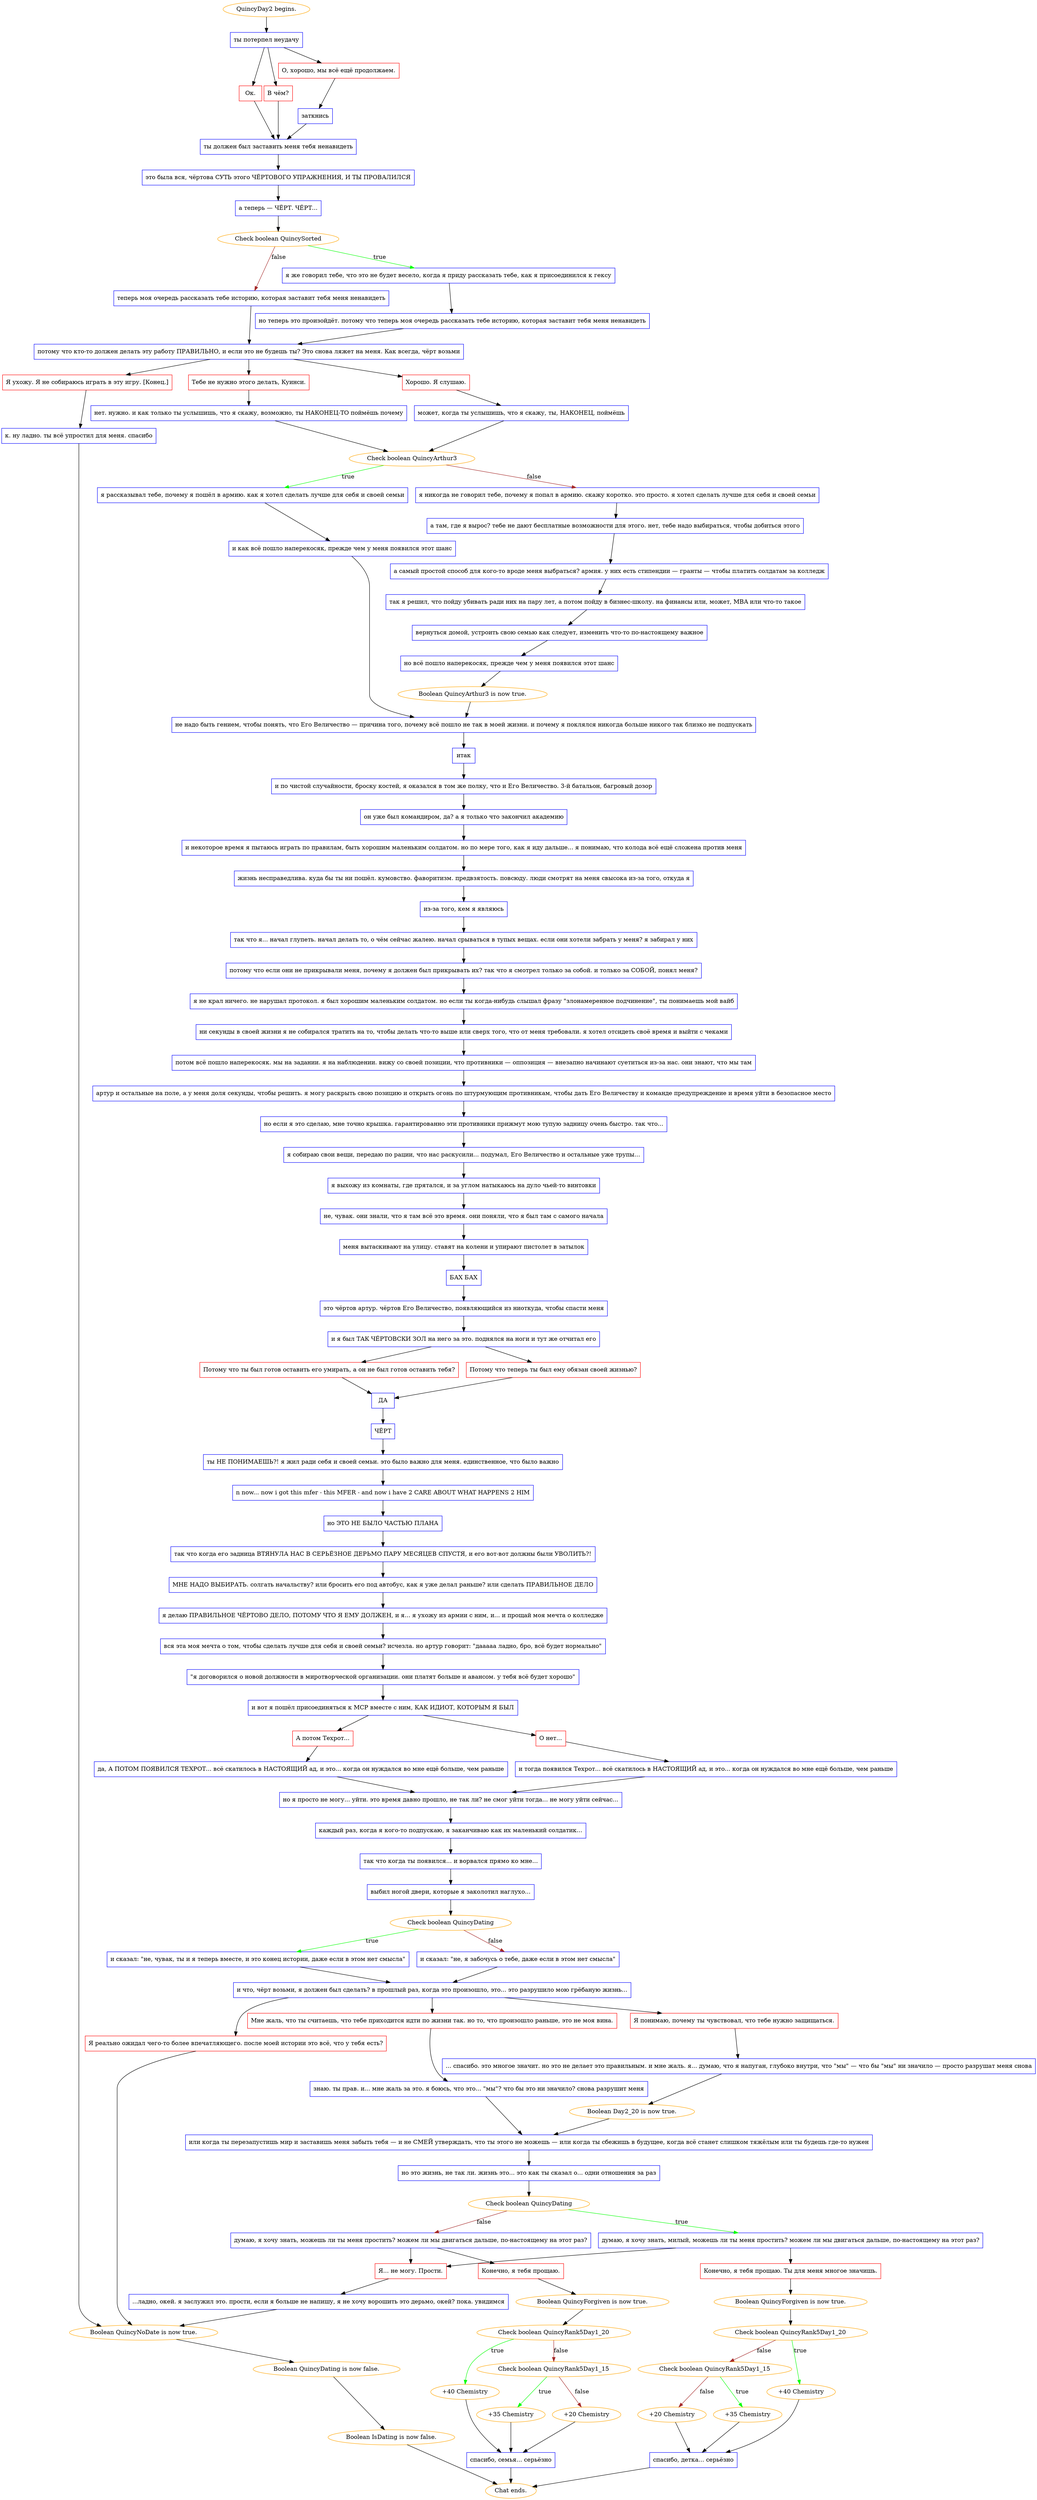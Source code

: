digraph {
	"QuincyDay2 begins." [color=orange];
		"QuincyDay2 begins." -> j3153990252;
	j3153990252 [label="ты потерпел неудачу",shape=box,color=blue];
		j3153990252 -> j1492472973;
		j3153990252 -> j2090364012;
		j3153990252 -> j2172935665;
	j1492472973 [label="Ок.",shape=box,color=red];
		j1492472973 -> j1834837923;
	j2090364012 [label="В чём?",shape=box,color=red];
		j2090364012 -> j1834837923;
	j2172935665 [label="О, хорошо, мы всё ещё продолжаем.",shape=box,color=red];
		j2172935665 -> j3472996273;
	j1834837923 [label="ты должен был заставить меня тебя ненавидеть",shape=box,color=blue];
		j1834837923 -> j3852530202;
	j3472996273 [label="заткнись",shape=box,color=blue];
		j3472996273 -> j1834837923;
	j3852530202 [label="это была вся, чёртова СУТЬ этого ЧЁРТОВОГО УПРАЖНЕНИЯ, И ТЫ ПРОВАЛИЛСЯ",shape=box,color=blue];
		j3852530202 -> j43548033;
	j43548033 [label="а теперь — ЧЁРТ. ЧЁРТ...",shape=box,color=blue];
		j43548033 -> j1602321695;
	j1602321695 [label="Check boolean QuincySorted",color=orange];
		j1602321695 -> j605679821 [label=true,color=green];
		j1602321695 -> j3052233369 [label=false,color=brown];
	j605679821 [label="я же говорил тебе, что это не будет весело, когда я приду рассказать тебе, как я присоединился к гексу",shape=box,color=blue];
		j605679821 -> j1066007816;
	j3052233369 [label="теперь моя очередь рассказать тебе историю, которая заставит тебя меня ненавидеть",shape=box,color=blue];
		j3052233369 -> j1162736819;
	j1066007816 [label="но теперь это произойдёт. потому что теперь моя очередь рассказать тебе историю, которая заставит тебя меня ненавидеть",shape=box,color=blue];
		j1066007816 -> j1162736819;
	j1162736819 [label="потому что кто-то должен делать эту работу ПРАВИЛЬНО, и если это не будешь ты? Это снова ляжет на меня. Как всегда, чёрт возьми",shape=box,color=blue];
		j1162736819 -> j522109851;
		j1162736819 -> j2202752286;
		j1162736819 -> j1694450210;
	j522109851 [label="Хорошо. Я слушаю.",shape=box,color=red];
		j522109851 -> j689588766;
	j2202752286 [label="Тебе не нужно этого делать, Куинси.",shape=box,color=red];
		j2202752286 -> j3653576600;
	j1694450210 [label="Я ухожу. Я не собираюсь играть в эту игру. [Конец.]",shape=box,color=red];
		j1694450210 -> j116254570;
	j689588766 [label="может, когда ты услышишь, что я скажу, ты, НАКОНЕЦ, поймёшь",shape=box,color=blue];
		j689588766 -> j2846131231;
	j3653576600 [label="нет. нужно. и как только ты услышишь, что я скажу, возможно, ты НАКОНЕЦ-ТО поймёшь почему",shape=box,color=blue];
		j3653576600 -> j2846131231;
	j116254570 [label="к. ну ладно. ты всё упростил для меня. спасибо",shape=box,color=blue];
		j116254570 -> j2319655028;
	j2846131231 [label="Check boolean QuincyArthur3",color=orange];
		j2846131231 -> j1014346683 [label=true,color=green];
		j2846131231 -> j512922457 [label=false,color=brown];
	j2319655028 [label="Boolean QuincyNoDate is now true.",color=orange];
		j2319655028 -> j1884175600;
	j1014346683 [label="я рассказывал тебе, почему я пошёл в армию. как я хотел сделать лучше для себя и своей семьи",shape=box,color=blue];
		j1014346683 -> j1949622119;
	j512922457 [label="я никогда не говорил тебе, почему я попал в армию. скажу коротко. это просто. я хотел сделать лучше для себя и своей семьи",shape=box,color=blue];
		j512922457 -> j3257442377;
	j1884175600 [label="Boolean QuincyDating is now false.",color=orange];
		j1884175600 -> j1242024027;
	j1949622119 [label="и как всё пошло наперекосяк, прежде чем у меня появился этот шанс",shape=box,color=blue];
		j1949622119 -> j3535587078;
	j3257442377 [label="а там, где я вырос? тебе не дают бесплатные возможности для этого. нет, тебе надо выбираться, чтобы добиться этого",shape=box,color=blue];
		j3257442377 -> j4074835780;
	j1242024027 [label="Boolean IsDating is now false.",color=orange];
		j1242024027 -> "Chat ends.";
	j3535587078 [label="не надо быть гением, чтобы понять, что Его Величество — причина того, почему всё пошло не так в моей жизни. и почему я поклялся никогда больше никого так близко не подпускать",shape=box,color=blue];
		j3535587078 -> j1069852251;
	j4074835780 [label="а самый простой способ для кого-то вроде меня выбраться? армия. у них есть стипендии — гранты — чтобы платить солдатам за колледж",shape=box,color=blue];
		j4074835780 -> j363207250;
	"Chat ends." [color=orange];
	j1069852251 [label="итак",shape=box,color=blue];
		j1069852251 -> j826816106;
	j363207250 [label="так я решил, что пойду убивать ради них на пару лет, а потом пойду в бизнес-школу. на финансы или, может, MBA или что-то такое",shape=box,color=blue];
		j363207250 -> j2055030983;
	j826816106 [label="и по чистой случайности, броску костей, я оказался в том же полку, что и Его Величество. 3-й батальон, багровый дозор",shape=box,color=blue];
		j826816106 -> j2702641093;
	j2055030983 [label="вернуться домой, устроить свою семью как следует, изменить что-то по-настоящему важное",shape=box,color=blue];
		j2055030983 -> j1950841352;
	j2702641093 [label="он уже был командиром, да? а я только что закончил академию",shape=box,color=blue];
		j2702641093 -> j2168936177;
	j1950841352 [label="но всё пошло наперекосяк, прежде чем у меня появился этот шанс",shape=box,color=blue];
		j1950841352 -> j4015821395;
	j2168936177 [label="и некоторое время я пытаюсь играть по правилам, быть хорошим маленьким солдатом. но по мере того, как я иду дальше... я понимаю, что колода всё ещё сложена против меня",shape=box,color=blue];
		j2168936177 -> j697380323;
	j4015821395 [label="Boolean QuincyArthur3 is now true.",color=orange];
		j4015821395 -> j3535587078;
	j697380323 [label="жизнь несправедлива. куда бы ты ни пошёл. кумовство. фаворитизм. предвзятость. повсюду. люди смотрят на меня свысока из-за того, откуда я",shape=box,color=blue];
		j697380323 -> j2613521162;
	j2613521162 [label="из-за того, кем я являюсь",shape=box,color=blue];
		j2613521162 -> j1812486125;
	j1812486125 [label="так что я... начал глупеть. начал делать то, о чём сейчас жалею. начал срываться в тупых вещах. если они хотели забрать у меня? я забирал у них",shape=box,color=blue];
		j1812486125 -> j2947375087;
	j2947375087 [label="потому что если они не прикрывали меня, почему я должен был прикрывать их? так что я смотрел только за собой. и только за СОБОЙ, понял меня?",shape=box,color=blue];
		j2947375087 -> j2624426368;
	j2624426368 [label="я не крал ничего. не нарушал протокол. я был хорошим маленьким солдатом. но если ты когда-нибудь слышал фразу \"злонамеренное подчинение\", ты понимаешь мой вайб",shape=box,color=blue];
		j2624426368 -> j1589941386;
	j1589941386 [label="ни секунды в своей жизни я не собирался тратить на то, чтобы делать что-то выше или сверх того, что от меня требовали. я хотел отсидеть своё время и выйти с чеками",shape=box,color=blue];
		j1589941386 -> j4199354349;
	j4199354349 [label="потом всё пошло наперекосяк. мы на задании. я на наблюдении. вижу со своей позиции, что противники — оппозиция — внезапно начинают суетиться из-за нас. они знают, что мы там",shape=box,color=blue];
		j4199354349 -> j3749063800;
	j3749063800 [label="артур и остальные на поле, а у меня доля секунды, чтобы решить. я могу раскрыть свою позицию и открыть огонь по штурмующим противникам, чтобы дать Его Величеству и команде предупреждение и время уйти в безопасное место",shape=box,color=blue];
		j3749063800 -> j3927953731;
	j3927953731 [label="но если я это сделаю, мне точно крышка. гарантированно эти противники прижмут мою тупую задницу очень быстро. так что...",shape=box,color=blue];
		j3927953731 -> j3835193006;
	j3835193006 [label="я собираю свои вещи, передаю по рации, что нас раскусили... подумал, Его Величество и остальные уже трупы...",shape=box,color=blue];
		j3835193006 -> j3005309316;
	j3005309316 [label="я выхожу из комнаты, где прятался, и за углом натыкаюсь на дуло чьей-то винтовки",shape=box,color=blue];
		j3005309316 -> j1576721837;
	j1576721837 [label="не, чувак. они знали, что я там всё это время. они поняли, что я был там с самого начала",shape=box,color=blue];
		j1576721837 -> j1719243000;
	j1719243000 [label="меня вытаскивают на улицу. ставят на колени и упирают пистолет в затылок",shape=box,color=blue];
		j1719243000 -> j320843858;
	j320843858 [label="БАХ БАХ",shape=box,color=blue];
		j320843858 -> j1850326246;
	j1850326246 [label="это чёртов артур. чёртов Его Величество, появляющийся из ниоткуда, чтобы спасти меня",shape=box,color=blue];
		j1850326246 -> j3090048986;
	j3090048986 [label="и я был ТАК ЧЁРТОВСКИ ЗОЛ на него за это. поднялся на ноги и тут же отчитал его",shape=box,color=blue];
		j3090048986 -> j2487296034;
		j3090048986 -> j757914047;
	j2487296034 [label="Потому что ты был готов оставить его умирать, а он не был готов оставить тебя?",shape=box,color=red];
		j2487296034 -> j919639740;
	j757914047 [label="Потому что теперь ты был ему обязан своей жизнью?",shape=box,color=red];
		j757914047 -> j919639740;
	j919639740 [label="ДА",shape=box,color=blue];
		j919639740 -> j1225099297;
	j1225099297 [label="ЧЁРТ",shape=box,color=blue];
		j1225099297 -> j719815030;
	j719815030 [label="ты НЕ ПОНИМАЕШЬ?! я жил ради себя и своей семьи. это было важно для меня. единственное, что было важно",shape=box,color=blue];
		j719815030 -> j874180786;
	j874180786 [label="n now... now i got this mfer - this MFER - and now i have 2 CARE ABOUT WHAT HAPPENS 2 HIM",shape=box,color=blue];
		j874180786 -> j721683081;
	j721683081 [label="но ЭТО НЕ БЫЛО ЧАСТЬЮ ПЛАНА",shape=box,color=blue];
		j721683081 -> j3476777194;
	j3476777194 [label="так что когда его задница ВТЯНУЛА НАС В СЕРЬЁЗНОЕ ДЕРЬМО ПАРУ МЕСЯЦЕВ СПУСТЯ, и его вот-вот должны были УВОЛИТЬ?!",shape=box,color=blue];
		j3476777194 -> j1886890868;
	j1886890868 [label="МНЕ НАДО ВЫБИРАТЬ. солгать начальству? или бросить его под автобус, как я уже делал раньше? или сделать ПРАВИЛЬНОЕ ДЕЛО",shape=box,color=blue];
		j1886890868 -> j2369437588;
	j2369437588 [label="я делаю ПРАВИЛЬНОЕ ЧЁРТОВО ДЕЛО, ПОТОМУ ЧТО Я ЕМУ ДОЛЖЕН, и я... я ухожу из армии с ним, и... и прощай моя мечта о колледже",shape=box,color=blue];
		j2369437588 -> j646348146;
	j646348146 [label="вся эта моя мечта о том, чтобы сделать лучше для себя и своей семьи? исчезла. но артур говорит: \"дааааа ладно, бро, всё будет нормально\"",shape=box,color=blue];
		j646348146 -> j1720482203;
	j1720482203 [label="\"я договорился о новой должности в миротворческой организации. они платят больше и авансом. у тебя всё будет хорошо\"",shape=box,color=blue];
		j1720482203 -> j2201985109;
	j2201985109 [label="и вот я пошёл присоединяться к МСР вместе с ним, КАК ИДИОТ, КОТОРЫМ Я БЫЛ",shape=box,color=blue];
		j2201985109 -> j3879826111;
		j2201985109 -> j3319520080;
	j3879826111 [label="А потом Техрот...",shape=box,color=red];
		j3879826111 -> j1306021121;
	j3319520080 [label="О нет...",shape=box,color=red];
		j3319520080 -> j1874490515;
	j1306021121 [label="да, А ПОТОМ ПОЯВИЛСЯ ТЕХРОТ... всё скатилось в НАСТОЯЩИЙ ад, и это... когда он нуждался во мне ещё больше, чем раньше",shape=box,color=blue];
		j1306021121 -> j3658307354;
	j1874490515 [label="и тогда появился Техрот... всё скатилось в НАСТОЯЩИЙ ад, и это... когда он нуждался во мне ещё больше, чем раньше",shape=box,color=blue];
		j1874490515 -> j3658307354;
	j3658307354 [label="но я просто не могу... уйти. это время давно прошло, не так ли? не смог уйти тогда... не могу уйти сейчас...",shape=box,color=blue];
		j3658307354 -> j2781608201;
	j2781608201 [label="каждый раз, когда я кого-то подпускаю, я заканчиваю как их маленький солдатик...",shape=box,color=blue];
		j2781608201 -> j3563719027;
	j3563719027 [label="так что когда ты появился... и ворвался прямо ко мне...",shape=box,color=blue];
		j3563719027 -> j2616023682;
	j2616023682 [label="выбил ногой двери, которые я заколотил наглухо...",shape=box,color=blue];
		j2616023682 -> j1024679802;
	j1024679802 [label="Check boolean QuincyDating",color=orange];
		j1024679802 -> j3081874381 [label=true,color=green];
		j1024679802 -> j70379462 [label=false,color=brown];
	j3081874381 [label="и сказал: \"не, чувак, ты и я теперь вместе, и это конец истории, даже если в этом нет смысла\"",shape=box,color=blue];
		j3081874381 -> j3913046501;
	j70379462 [label="и сказал: \"не, я забочусь о тебе, даже если в этом нет смысла\"",shape=box,color=blue];
		j70379462 -> j3913046501;
	j3913046501 [label="и что, чёрт возьми, я должен был сделать? в прошлый раз, когда это произошло, это... это разрушило мою грёбаную жизнь...",shape=box,color=blue];
		j3913046501 -> j3339050664;
		j3913046501 -> j3448044853;
		j3913046501 -> j2078358228;
	j3339050664 [label="Мне жаль, что ты считаешь, что тебе приходится идти по жизни так. но то, что произошло раньше, это не моя вина.",shape=box,color=red];
		j3339050664 -> j2671832512;
	j3448044853 [label="Я понимаю, почему ты чувствовал, что тебе нужно защищаться.",shape=box,color=red];
		j3448044853 -> j343485890;
	j2078358228 [label="Я реально ожидал чего-то более впечатляющего. после моей истории это всё, что у тебя есть?",shape=box,color=red];
		j2078358228 -> j2319655028;
	j2671832512 [label="знаю. ты прав. и... мне жаль за это. я боюсь, что это... \"мы\"? что бы это ни значило? снова разрушит меня",shape=box,color=blue];
		j2671832512 -> j3587147640;
	j343485890 [label="... спасибо. это многое значит. но это не делает это правильным. и мне жаль. я... думаю, что я напуган, глубоко внутри, что \"мы\" — что бы \"мы\" ни значило — просто разрушат меня снова",shape=box,color=blue];
		j343485890 -> j3382345906;
	j3587147640 [label="или когда ты перезапустишь мир и заставишь меня забыть тебя — и не СМЕЙ утверждать, что ты этого не можешь — или когда ты сбежишь в будущее, когда всё станет слишком тяжёлым или ты будешь где-то нужен",shape=box,color=blue];
		j3587147640 -> j1059909227;
	j3382345906 [label="Boolean Day2_20 is now true.",color=orange];
		j3382345906 -> j3587147640;
	j1059909227 [label="но это жизнь, не так ли. жизнь это... это как ты сказал о... одни отношения за раз",shape=box,color=blue];
		j1059909227 -> j3341990552;
	j3341990552 [label="Check boolean QuincyDating",color=orange];
		j3341990552 -> j2395581482 [label=true,color=green];
		j3341990552 -> j98161915 [label=false,color=brown];
	j2395581482 [label="думаю, я хочу знать, милый, можешь ли ты меня простить? можем ли мы двигаться дальше, по-настоящему на этот раз?",shape=box,color=blue];
		j2395581482 -> j3092927780;
		j2395581482 -> j2950222236;
	j98161915 [label="думаю, я хочу знать, можешь ли ты меня простить? можем ли мы двигаться дальше, по-настоящему на этот раз?",shape=box,color=blue];
		j98161915 -> j2834233760;
		j98161915 -> j2950222236;
	j3092927780 [label="Конечно, я тебя прощаю. Ты для меня многое значишь.",shape=box,color=red];
		j3092927780 -> j579010676;
	j2950222236 [label="Я... не могу. Прости.",shape=box,color=red];
		j2950222236 -> j386193792;
	j2834233760 [label="Конечно, я тебя прощаю.",shape=box,color=red];
		j2834233760 -> j2641407865;
	j579010676 [label="Boolean QuincyForgiven is now true.",color=orange];
		j579010676 -> j3990608872;
	j386193792 [label="...ладно, окей. я заслужил это. прости, если я больше не напишу, я не хочу ворошить это дерьмо, окей? пока. увидимся",shape=box,color=blue];
		j386193792 -> j2319655028;
	j2641407865 [label="Boolean QuincyForgiven is now true.",color=orange];
		j2641407865 -> j3198299229;
	j3990608872 [label="Check boolean QuincyRank5Day1_20",color=orange];
		j3990608872 -> j260215064 [label=true,color=green];
		j3990608872 -> j620959551 [label=false,color=brown];
	j3198299229 [label="Check boolean QuincyRank5Day1_20",color=orange];
		j3198299229 -> j3443509939 [label=true,color=green];
		j3198299229 -> j2557280760 [label=false,color=brown];
	j260215064 [label="+40 Chemistry",color=orange];
		j260215064 -> j1040547067;
	j620959551 [label="Check boolean QuincyRank5Day1_15",color=orange];
		j620959551 -> j4264563398 [label=true,color=green];
		j620959551 -> j1958229527 [label=false,color=brown];
	j3443509939 [label="+40 Chemistry",color=orange];
		j3443509939 -> j876751358;
	j2557280760 [label="Check boolean QuincyRank5Day1_15",color=orange];
		j2557280760 -> j1757886442 [label=true,color=green];
		j2557280760 -> j3134098632 [label=false,color=brown];
	j1040547067 [label="спасибо, детка... серьёзно",shape=box,color=blue];
		j1040547067 -> "Chat ends.";
	j4264563398 [label="+35 Chemistry",color=orange];
		j4264563398 -> j1040547067;
	j1958229527 [label="+20 Chemistry",color=orange];
		j1958229527 -> j1040547067;
	j876751358 [label="спасибо, семья... серьёзно",shape=box,color=blue];
		j876751358 -> "Chat ends.";
	j1757886442 [label="+35 Chemistry",color=orange];
		j1757886442 -> j876751358;
	j3134098632 [label="+20 Chemistry",color=orange];
		j3134098632 -> j876751358;
}